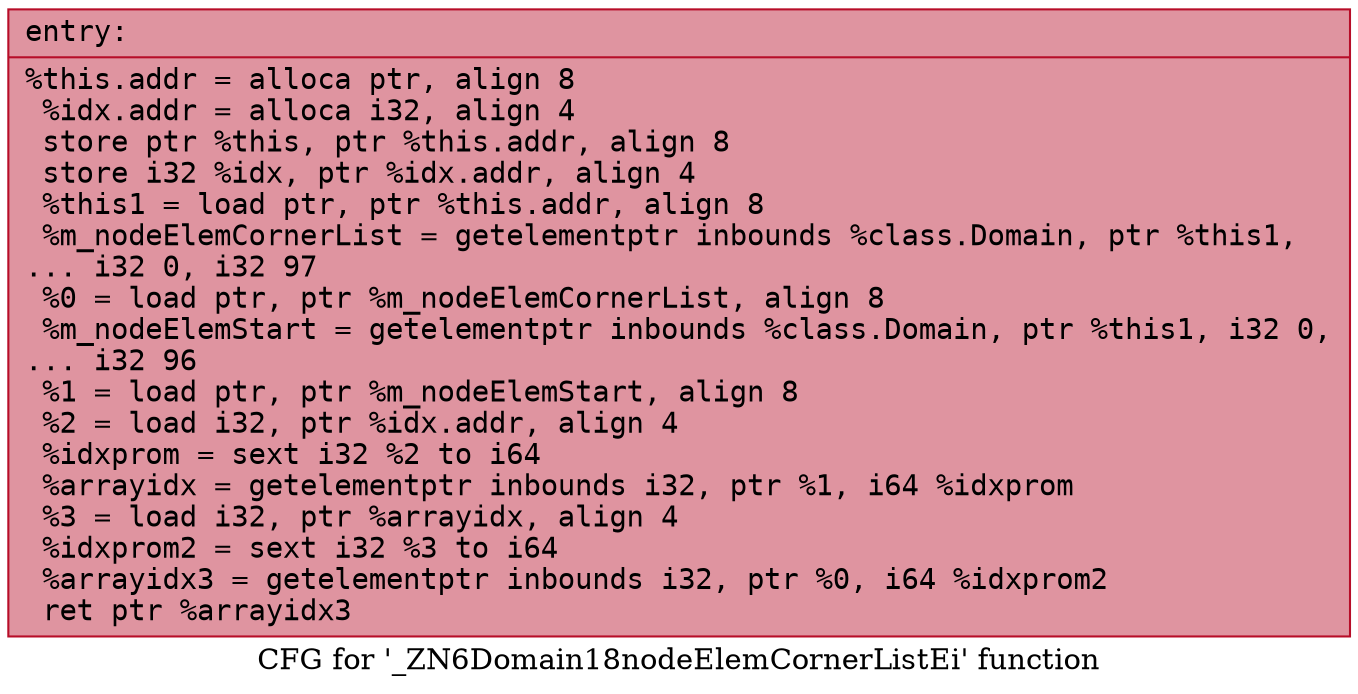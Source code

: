 digraph "CFG for '_ZN6Domain18nodeElemCornerListEi' function" {
	label="CFG for '_ZN6Domain18nodeElemCornerListEi' function";

	Node0x561418bbead0 [shape=record,color="#b70d28ff", style=filled, fillcolor="#b70d2870" fontname="Courier",label="{entry:\l|  %this.addr = alloca ptr, align 8\l  %idx.addr = alloca i32, align 4\l  store ptr %this, ptr %this.addr, align 8\l  store i32 %idx, ptr %idx.addr, align 4\l  %this1 = load ptr, ptr %this.addr, align 8\l  %m_nodeElemCornerList = getelementptr inbounds %class.Domain, ptr %this1,\l... i32 0, i32 97\l  %0 = load ptr, ptr %m_nodeElemCornerList, align 8\l  %m_nodeElemStart = getelementptr inbounds %class.Domain, ptr %this1, i32 0,\l... i32 96\l  %1 = load ptr, ptr %m_nodeElemStart, align 8\l  %2 = load i32, ptr %idx.addr, align 4\l  %idxprom = sext i32 %2 to i64\l  %arrayidx = getelementptr inbounds i32, ptr %1, i64 %idxprom\l  %3 = load i32, ptr %arrayidx, align 4\l  %idxprom2 = sext i32 %3 to i64\l  %arrayidx3 = getelementptr inbounds i32, ptr %0, i64 %idxprom2\l  ret ptr %arrayidx3\l}"];
}
